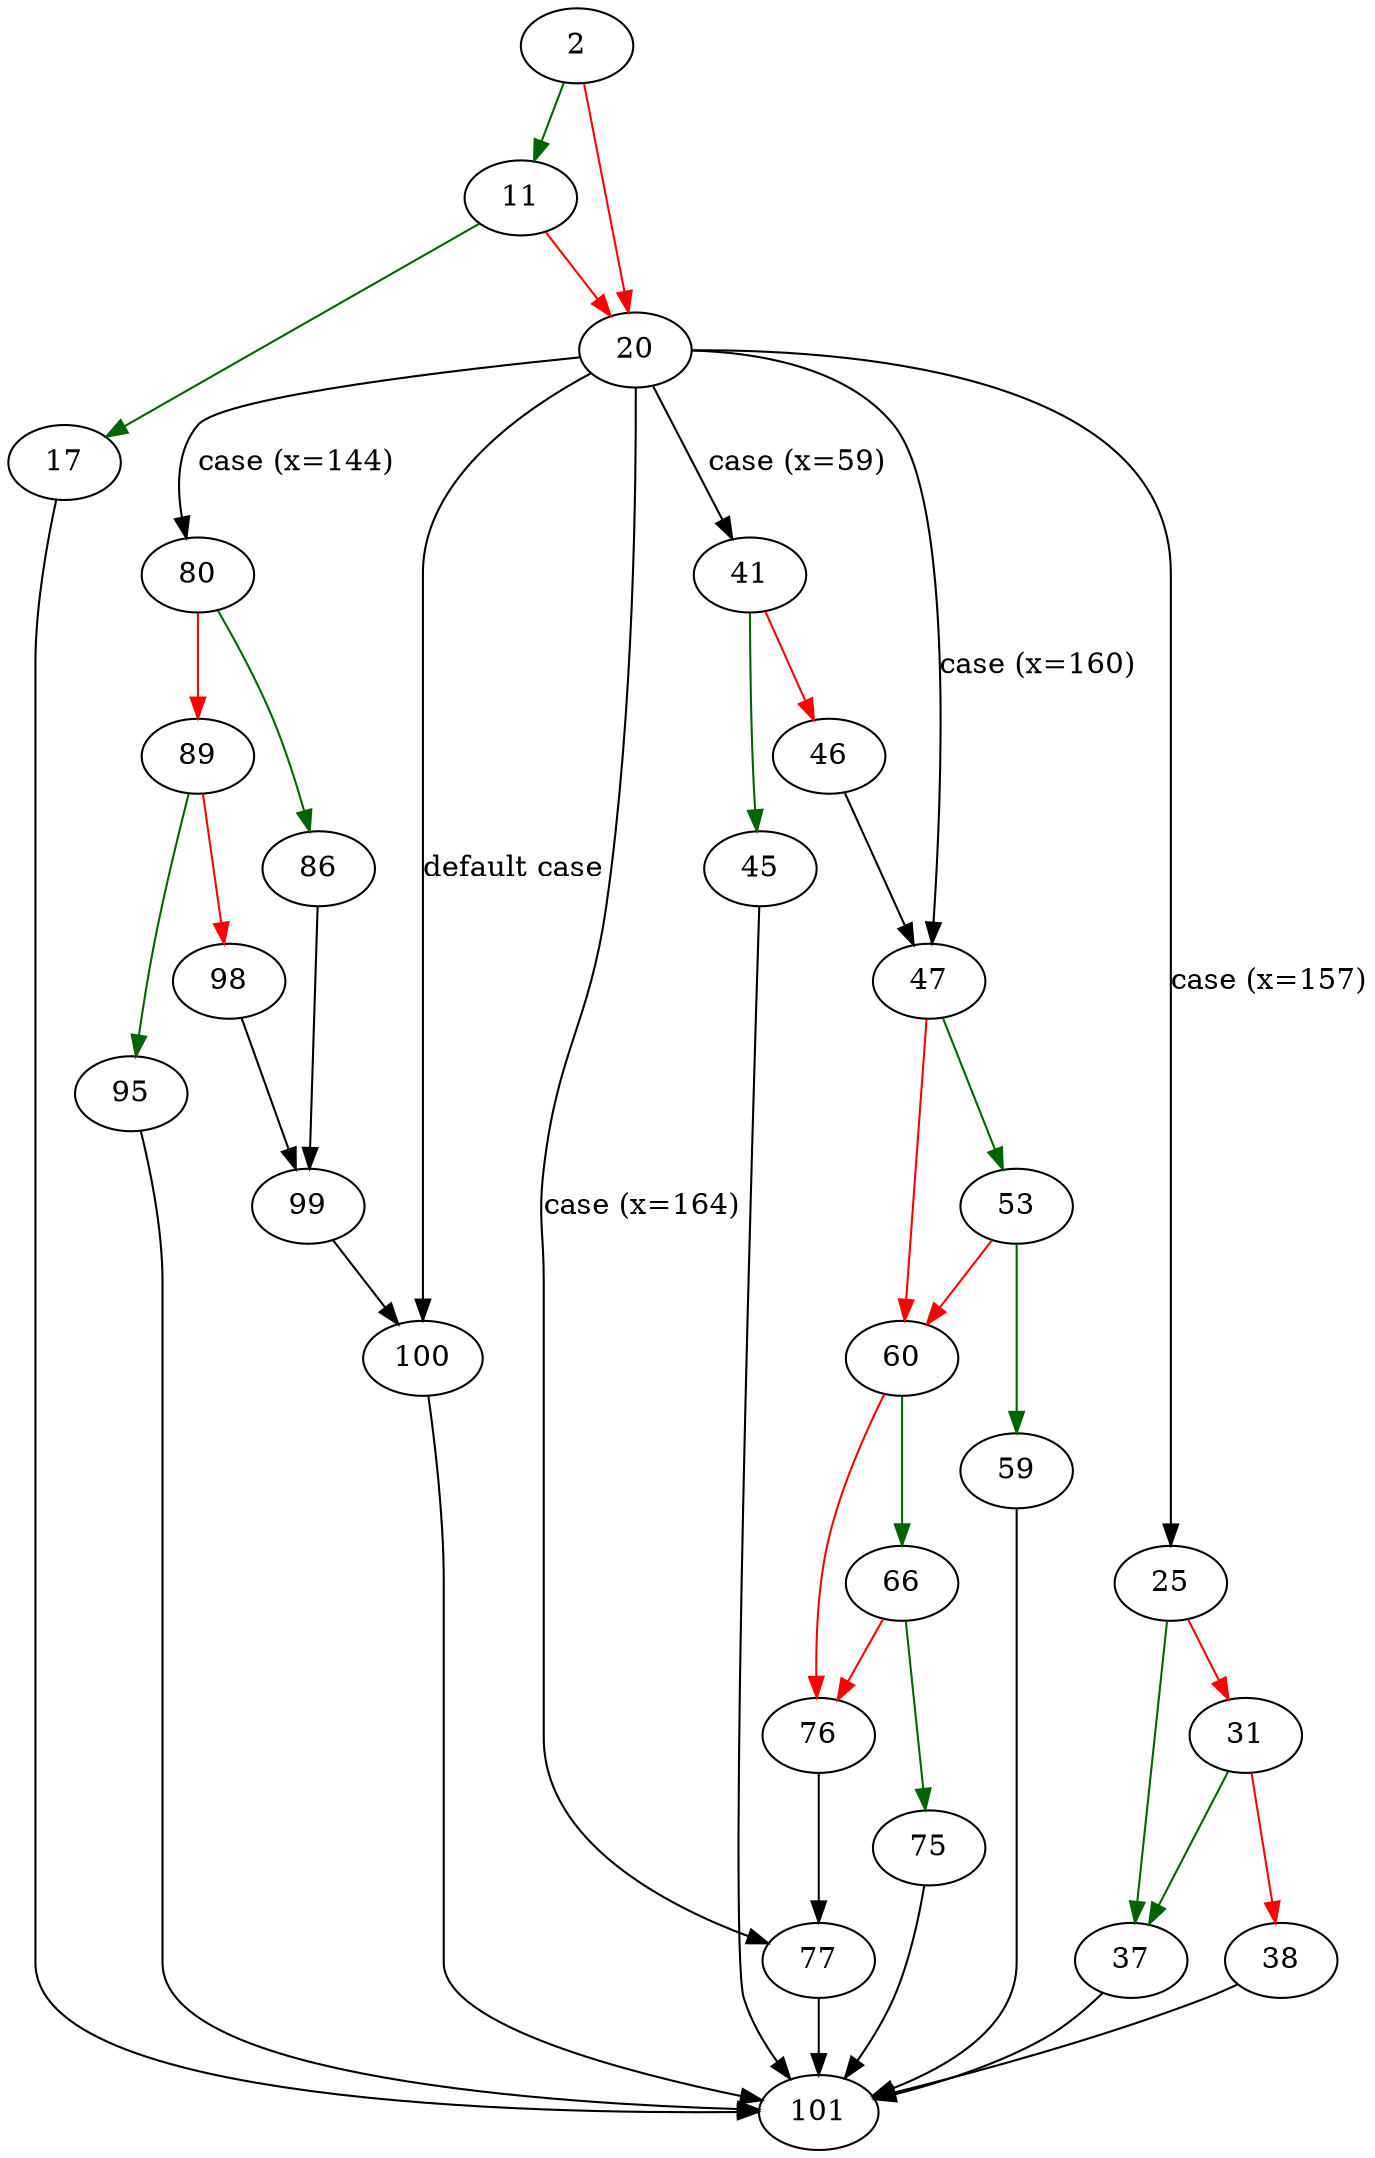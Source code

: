 strict digraph "exprNodeIsConstant" {
	// Node definitions.
	2 [entry=true];
	11;
	20;
	17;
	101;
	25;
	41;
	47;
	77;
	80;
	100;
	37;
	31;
	38;
	45;
	46;
	53;
	60;
	59;
	66;
	76;
	75;
	86;
	89;
	99;
	95;
	98;

	// Edge definitions.
	2 -> 11 [
		color=darkgreen
		cond=true
	];
	2 -> 20 [
		color=red
		cond=false
	];
	11 -> 20 [
		color=red
		cond=false
	];
	11 -> 17 [
		color=darkgreen
		cond=true
	];
	20 -> 25 [
		cond="case (x=157)"
		label="case (x=157)"
	];
	20 -> 41 [
		cond="case (x=59)"
		label="case (x=59)"
	];
	20 -> 47 [
		cond="case (x=160)"
		label="case (x=160)"
	];
	20 -> 77 [
		cond="case (x=164)"
		label="case (x=164)"
	];
	20 -> 80 [
		cond="case (x=144)"
		label="case (x=144)"
	];
	20 -> 100 [
		cond="default case"
		label="default case"
	];
	17 -> 101;
	25 -> 37 [
		color=darkgreen
		cond=true
	];
	25 -> 31 [
		color=red
		cond=false
	];
	41 -> 45 [
		color=darkgreen
		cond=true
	];
	41 -> 46 [
		color=red
		cond=false
	];
	47 -> 53 [
		color=darkgreen
		cond=true
	];
	47 -> 60 [
		color=red
		cond=false
	];
	77 -> 101;
	80 -> 86 [
		color=darkgreen
		cond=true
	];
	80 -> 89 [
		color=red
		cond=false
	];
	100 -> 101;
	37 -> 101;
	31 -> 37 [
		color=darkgreen
		cond=true
	];
	31 -> 38 [
		color=red
		cond=false
	];
	38 -> 101;
	45 -> 101;
	46 -> 47;
	53 -> 60 [
		color=red
		cond=false
	];
	53 -> 59 [
		color=darkgreen
		cond=true
	];
	60 -> 66 [
		color=darkgreen
		cond=true
	];
	60 -> 76 [
		color=red
		cond=false
	];
	59 -> 101;
	66 -> 76 [
		color=red
		cond=false
	];
	66 -> 75 [
		color=darkgreen
		cond=true
	];
	76 -> 77;
	75 -> 101;
	86 -> 99;
	89 -> 95 [
		color=darkgreen
		cond=true
	];
	89 -> 98 [
		color=red
		cond=false
	];
	99 -> 100;
	95 -> 101;
	98 -> 99;
}